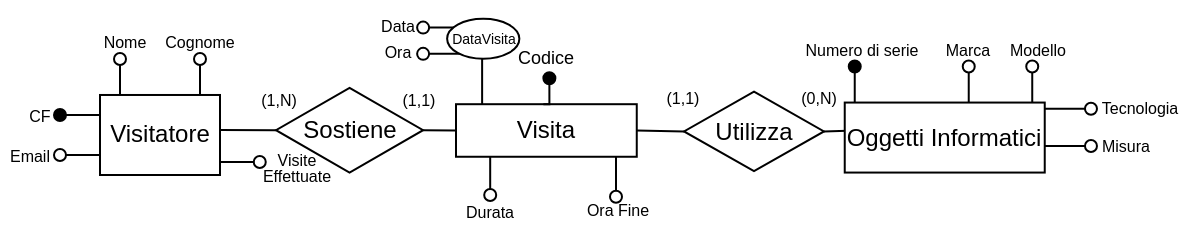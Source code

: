 <mxfile version="24.2.5" type="device">
  <diagram id="FHB5dsRd4-pudnj3Haca" name="Pagina-1">
    <mxGraphModel dx="808" dy="478" grid="1" gridSize="10" guides="1" tooltips="1" connect="1" arrows="1" fold="1" page="1" pageScale="1" pageWidth="827" pageHeight="1169" math="0" shadow="0">
      <root>
        <mxCell id="0" />
        <mxCell id="1" parent="0" />
        <mxCell id="VbYMu8-JS8Zulu8OEEEb-21" value="&lt;font style=&quot;font-size: 8px;&quot;&gt;Ora&lt;/font&gt;" style="text;html=1;align=center;verticalAlign=middle;whiteSpace=wrap;rounded=1;strokeColor=none;glass=0;" vertex="1" parent="1">
          <mxGeometry x="315.56" y="282" width="50" height="15" as="geometry" />
        </mxCell>
        <mxCell id="VbYMu8-JS8Zulu8OEEEb-22" value="&lt;font style=&quot;font-size: 8px;&quot;&gt;Ora Fine&lt;/font&gt;" style="text;html=1;align=center;verticalAlign=middle;whiteSpace=wrap;rounded=1;strokeColor=none;glass=0;" vertex="1" parent="1">
          <mxGeometry x="430" y="359.75" width="42" height="19" as="geometry" />
        </mxCell>
        <mxCell id="VbYMu8-JS8Zulu8OEEEb-23" value="&lt;font style=&quot;font-size: 8px;&quot;&gt;Data&lt;/font&gt;" style="text;html=1;align=center;verticalAlign=middle;whiteSpace=wrap;rounded=1;strokeColor=none;glass=0;" vertex="1" parent="1">
          <mxGeometry x="315.56" y="269.44" width="50" height="15" as="geometry" />
        </mxCell>
        <mxCell id="VbYMu8-JS8Zulu8OEEEb-31" style="edgeStyle=orthogonalEdgeStyle;rounded=0;orthogonalLoop=1;jettySize=auto;html=1;exitX=0;exitY=0;exitDx=0;exitDy=0;endArrow=oval;endFill=0;" edge="1" parent="1">
          <mxGeometry relative="1" as="geometry">
            <mxPoint x="353.56" y="278.8" as="targetPoint" />
            <mxPoint x="372.94" y="278.8" as="sourcePoint" />
            <Array as="points" />
          </mxGeometry>
        </mxCell>
        <mxCell id="VbYMu8-JS8Zulu8OEEEb-32" style="edgeStyle=orthogonalEdgeStyle;rounded=0;orthogonalLoop=1;jettySize=auto;html=1;endArrow=oval;endFill=0;" edge="1" parent="1">
          <mxGeometry relative="1" as="geometry">
            <mxPoint x="353.56" y="291.92" as="targetPoint" />
            <mxPoint x="373.56" y="291.92" as="sourcePoint" />
            <Array as="points" />
          </mxGeometry>
        </mxCell>
        <mxCell id="VbYMu8-JS8Zulu8OEEEb-33" value="" style="endArrow=none;html=1;rounded=0;entryX=0.551;entryY=1.003;entryDx=0;entryDy=0;entryPerimeter=0;" edge="1" parent="1">
          <mxGeometry width="50" height="50" relative="1" as="geometry">
            <mxPoint x="383.06" y="317.54" as="sourcePoint" />
            <mxPoint x="383.06" y="294.48" as="targetPoint" />
          </mxGeometry>
        </mxCell>
        <mxCell id="VbYMu8-JS8Zulu8OEEEb-34" value="&lt;p style=&quot;line-height: 110%;&quot;&gt;&lt;font style=&quot;font-size: 7px;&quot;&gt;DataVisita&lt;/font&gt;&lt;/p&gt;" style="ellipse;whiteSpace=wrap;html=1;" vertex="1" parent="1">
          <mxGeometry x="365.56" y="274.42" width="36.12" height="20" as="geometry" />
        </mxCell>
        <mxCell id="VbYMu8-JS8Zulu8OEEEb-35" style="edgeStyle=orthogonalEdgeStyle;rounded=0;orthogonalLoop=1;jettySize=auto;html=1;exitX=1;exitY=0.5;exitDx=0;exitDy=0;endArrow=oval;endFill=0;" edge="1" parent="1">
          <mxGeometry relative="1" as="geometry">
            <mxPoint x="450.12" y="363.37" as="targetPoint" />
            <mxPoint x="450.0" y="343.385" as="sourcePoint" />
            <Array as="points">
              <mxPoint x="450.12" y="363.37" />
            </Array>
          </mxGeometry>
        </mxCell>
        <mxCell id="VbYMu8-JS8Zulu8OEEEb-36" value="&lt;font style=&quot;font-size: 8px;&quot;&gt;Durata&lt;/font&gt;" style="text;html=1;align=center;verticalAlign=middle;whiteSpace=wrap;rounded=1;strokeColor=none;glass=0;" vertex="1" parent="1">
          <mxGeometry x="362.31" y="361.75" width="50" height="17" as="geometry" />
        </mxCell>
        <mxCell id="VbYMu8-JS8Zulu8OEEEb-37" style="edgeStyle=orthogonalEdgeStyle;rounded=0;orthogonalLoop=1;jettySize=auto;html=1;exitX=1;exitY=0.5;exitDx=0;exitDy=0;endArrow=oval;endFill=0;" edge="1" parent="1">
          <mxGeometry relative="1" as="geometry">
            <mxPoint x="387.52" y="362.46" as="targetPoint" />
            <mxPoint x="387.11" y="342.04" as="sourcePoint" />
            <Array as="points">
              <mxPoint x="387.11" y="362.04" />
            </Array>
          </mxGeometry>
        </mxCell>
        <mxCell id="VbYMu8-JS8Zulu8OEEEb-38" value="&lt;span style=&quot;font-size: 8px;&quot;&gt;(1,N)&lt;/span&gt;" style="text;html=1;align=center;verticalAlign=middle;whiteSpace=wrap;rounded=1;strokeColor=none;glass=0;" vertex="1" parent="1">
          <mxGeometry x="270.0" y="310.79" width="22.5" height="6.75" as="geometry" />
        </mxCell>
        <mxCell id="VbYMu8-JS8Zulu8OEEEb-39" value="&lt;font style=&quot;font-size: 8px;&quot;&gt;(0,N)&lt;/font&gt;" style="text;html=1;align=center;verticalAlign=middle;whiteSpace=wrap;rounded=1;strokeColor=none;glass=0;" vertex="1" parent="1">
          <mxGeometry x="540" y="309.87" width="22.5" height="6.75" as="geometry" />
        </mxCell>
        <mxCell id="VbYMu8-JS8Zulu8OEEEb-40" value="" style="endArrow=none;html=1;rounded=0;exitX=0;exitY=0.5;exitDx=0;exitDy=0;entryX=1.001;entryY=0.437;entryDx=0;entryDy=0;entryPerimeter=0;" edge="1" parent="1" source="VbYMu8-JS8Zulu8OEEEb-41" target="VbYMu8-JS8Zulu8OEEEb-52">
          <mxGeometry width="50" height="50" relative="1" as="geometry">
            <mxPoint x="530.19" y="330.1" as="sourcePoint" />
            <mxPoint x="262" y="330.6" as="targetPoint" />
          </mxGeometry>
        </mxCell>
        <mxCell id="VbYMu8-JS8Zulu8OEEEb-41" value="Sostiene" style="shape=rhombus;perimeter=rhombusPerimeter;whiteSpace=wrap;html=1;align=center;" vertex="1" parent="1">
          <mxGeometry x="280" y="308.92" width="73.56" height="42.36" as="geometry" />
        </mxCell>
        <mxCell id="VbYMu8-JS8Zulu8OEEEb-42" value="" style="endArrow=none;html=1;rounded=0;entryX=1;entryY=0.5;entryDx=0;entryDy=0;exitX=0;exitY=0.5;exitDx=0;exitDy=0;" edge="1" parent="1" source="VbYMu8-JS8Zulu8OEEEb-44" target="VbYMu8-JS8Zulu8OEEEb-41">
          <mxGeometry width="50" height="50" relative="1" as="geometry">
            <mxPoint x="530.19" y="330.1" as="sourcePoint" />
            <mxPoint x="262" y="330.1" as="targetPoint" />
          </mxGeometry>
        </mxCell>
        <mxCell id="VbYMu8-JS8Zulu8OEEEb-43" value="" style="endArrow=none;html=1;rounded=0;entryX=1;entryY=0.5;entryDx=0;entryDy=0;exitX=0;exitY=0.5;exitDx=0;exitDy=0;" edge="1" parent="1" source="VbYMu8-JS8Zulu8OEEEb-46" target="VbYMu8-JS8Zulu8OEEEb-44">
          <mxGeometry width="50" height="50" relative="1" as="geometry">
            <mxPoint x="530.19" y="330.1" as="sourcePoint" />
            <mxPoint x="346" y="329.84" as="targetPoint" />
          </mxGeometry>
        </mxCell>
        <mxCell id="VbYMu8-JS8Zulu8OEEEb-44" value="Visita" style="whiteSpace=wrap;html=1;align=center;" vertex="1" parent="1">
          <mxGeometry x="370" y="317.1" width="90.38" height="26.28" as="geometry" />
        </mxCell>
        <mxCell id="VbYMu8-JS8Zulu8OEEEb-45" value="" style="endArrow=none;html=1;rounded=0;entryX=1;entryY=0.5;entryDx=0;entryDy=0;exitX=0;exitY=0.5;exitDx=0;exitDy=0;" edge="1" parent="1" target="VbYMu8-JS8Zulu8OEEEb-46">
          <mxGeometry width="50" height="50" relative="1" as="geometry">
            <mxPoint x="569.62" y="330.235" as="sourcePoint" />
            <mxPoint x="450" y="329.84" as="targetPoint" />
          </mxGeometry>
        </mxCell>
        <mxCell id="VbYMu8-JS8Zulu8OEEEb-46" value="Utilizza" style="shape=rhombus;perimeter=rhombusPerimeter;whiteSpace=wrap;html=1;align=center;" vertex="1" parent="1">
          <mxGeometry x="484" y="310.79" width="70" height="39.81" as="geometry" />
        </mxCell>
        <mxCell id="VbYMu8-JS8Zulu8OEEEb-47" value="&lt;span style=&quot;font-size: 8px;&quot;&gt;(1,1)&lt;/span&gt;" style="text;html=1;align=center;verticalAlign=middle;whiteSpace=wrap;rounded=1;strokeColor=none;glass=0;" vertex="1" parent="1">
          <mxGeometry x="340.0" y="310.79" width="22.5" height="6.75" as="geometry" />
        </mxCell>
        <mxCell id="VbYMu8-JS8Zulu8OEEEb-48" value="&lt;span style=&quot;font-size: 8px;&quot;&gt;(1,1)&lt;/span&gt;" style="text;html=1;align=center;verticalAlign=middle;whiteSpace=wrap;rounded=1;strokeColor=none;glass=0;" vertex="1" parent="1">
          <mxGeometry x="472.0" y="309.87" width="22.5" height="6.75" as="geometry" />
        </mxCell>
        <mxCell id="VbYMu8-JS8Zulu8OEEEb-49" style="edgeStyle=orthogonalEdgeStyle;rounded=0;orthogonalLoop=1;jettySize=auto;html=1;exitX=0.25;exitY=0;exitDx=0;exitDy=0;entryX=0.842;entryY=1.009;entryDx=0;entryDy=0;entryPerimeter=0;endArrow=oval;endFill=1;" edge="1" parent="1">
          <mxGeometry relative="1" as="geometry">
            <mxPoint x="413.69" y="317.1" as="sourcePoint" />
            <mxPoint x="416.69" y="304.1" as="targetPoint" />
          </mxGeometry>
        </mxCell>
        <mxCell id="VbYMu8-JS8Zulu8OEEEb-50" value="&lt;font style=&quot;font-size: 9px;&quot;&gt;Codice&lt;/font&gt;" style="text;html=1;align=center;verticalAlign=middle;whiteSpace=wrap;rounded=0;" vertex="1" parent="1">
          <mxGeometry x="395.19" y="284.441" width="40" height="17.314" as="geometry" />
        </mxCell>
        <mxCell id="VbYMu8-JS8Zulu8OEEEb-51" style="edgeStyle=orthogonalEdgeStyle;rounded=0;orthogonalLoop=1;jettySize=auto;html=1;exitX=0;exitY=0.5;exitDx=0;exitDy=0;endArrow=oval;endFill=0;" edge="1" parent="1">
          <mxGeometry relative="1" as="geometry">
            <mxPoint x="172" y="342.49" as="targetPoint" />
            <mxPoint x="192" y="339.605" as="sourcePoint" />
            <Array as="points">
              <mxPoint x="192" y="342.49" />
            </Array>
          </mxGeometry>
        </mxCell>
        <mxCell id="VbYMu8-JS8Zulu8OEEEb-52" value="Visitatore" style="whiteSpace=wrap;html=1;align=center;" vertex="1" parent="1">
          <mxGeometry x="192" y="312.49" width="60" height="40.01" as="geometry" />
        </mxCell>
        <mxCell id="VbYMu8-JS8Zulu8OEEEb-53" value="&lt;font style=&quot;font-size: 8px;&quot;&gt;Nome&lt;/font&gt;" style="text;html=1;align=center;verticalAlign=middle;whiteSpace=wrap;rounded=0;" vertex="1" parent="1">
          <mxGeometry x="192" y="280" width="25" height="10" as="geometry" />
        </mxCell>
        <mxCell id="VbYMu8-JS8Zulu8OEEEb-54" value="&lt;font style=&quot;font-size: 8px;&quot;&gt;Cognome&lt;/font&gt;" style="text;html=1;align=center;verticalAlign=middle;whiteSpace=wrap;rounded=0;" vertex="1" parent="1">
          <mxGeometry x="212" y="270" width="60" height="30" as="geometry" />
        </mxCell>
        <mxCell id="VbYMu8-JS8Zulu8OEEEb-57" style="edgeStyle=orthogonalEdgeStyle;rounded=0;orthogonalLoop=1;jettySize=auto;html=1;exitX=0.5;exitY=1;exitDx=0;exitDy=0;" edge="1" parent="1">
          <mxGeometry relative="1" as="geometry">
            <mxPoint x="683.99" y="294.5" as="sourcePoint" />
            <mxPoint x="683.99" y="294.5" as="targetPoint" />
          </mxGeometry>
        </mxCell>
        <mxCell id="VbYMu8-JS8Zulu8OEEEb-58" value="&lt;font style=&quot;font-size: 8px;&quot;&gt;CF&lt;/font&gt;" style="text;html=1;align=center;verticalAlign=middle;whiteSpace=wrap;rounded=0;" vertex="1" parent="1">
          <mxGeometry x="152" y="316.87" width="20" height="10" as="geometry" />
        </mxCell>
        <mxCell id="VbYMu8-JS8Zulu8OEEEb-59" style="edgeStyle=orthogonalEdgeStyle;rounded=0;orthogonalLoop=1;jettySize=auto;html=1;exitX=0;exitY=0;exitDx=0;exitDy=0;endArrow=oval;endFill=0;" edge="1" parent="1">
          <mxGeometry relative="1" as="geometry">
            <mxPoint x="202" y="294.49" as="targetPoint" />
            <mxPoint x="202" y="312.49" as="sourcePoint" />
            <Array as="points" />
          </mxGeometry>
        </mxCell>
        <mxCell id="VbYMu8-JS8Zulu8OEEEb-60" style="edgeStyle=orthogonalEdgeStyle;rounded=0;orthogonalLoop=1;jettySize=auto;html=1;exitX=0;exitY=0;exitDx=0;exitDy=0;endArrow=oval;endFill=0;" edge="1" parent="1">
          <mxGeometry relative="1" as="geometry">
            <mxPoint x="242" y="294.49" as="targetPoint" />
            <mxPoint x="242" y="312.49" as="sourcePoint" />
            <Array as="points" />
          </mxGeometry>
        </mxCell>
        <mxCell id="VbYMu8-JS8Zulu8OEEEb-61" value="&lt;font style=&quot;font-size: 8px;&quot;&gt;Email&lt;/font&gt;" style="text;html=1;align=center;verticalAlign=middle;whiteSpace=wrap;rounded=0;" vertex="1" parent="1">
          <mxGeometry x="142" y="338.49" width="30" height="7" as="geometry" />
        </mxCell>
        <mxCell id="VbYMu8-JS8Zulu8OEEEb-62" style="edgeStyle=orthogonalEdgeStyle;rounded=0;orthogonalLoop=1;jettySize=auto;html=1;exitX=0;exitY=0.25;exitDx=0;exitDy=0;endArrow=oval;endFill=1;" edge="1" parent="1" source="VbYMu8-JS8Zulu8OEEEb-52">
          <mxGeometry relative="1" as="geometry">
            <mxPoint x="172" y="322.49" as="targetPoint" />
            <mxPoint x="127" y="301.25" as="sourcePoint" />
            <Array as="points" />
          </mxGeometry>
        </mxCell>
        <mxCell id="VbYMu8-JS8Zulu8OEEEb-63" style="edgeStyle=orthogonalEdgeStyle;rounded=0;orthogonalLoop=1;jettySize=auto;html=1;exitX=1;exitY=0.5;exitDx=0;exitDy=0;endArrow=oval;endFill=0;" edge="1" parent="1">
          <mxGeometry relative="1" as="geometry">
            <mxPoint x="271.88" y="345.99" as="targetPoint" />
            <mxPoint x="252" y="345.99" as="sourcePoint" />
            <Array as="points">
              <mxPoint x="266.88" y="345.99" />
            </Array>
          </mxGeometry>
        </mxCell>
        <mxCell id="VbYMu8-JS8Zulu8OEEEb-64" value="&lt;font style=&quot;font-size: 8px;&quot;&gt;Visite&lt;/font&gt;&lt;div style=&quot;line-height: 30%;&quot;&gt;&lt;font style=&quot;font-size: 8px;&quot;&gt;E&lt;/font&gt;&lt;span style=&quot;font-size: 8px; background-color: initial;&quot;&gt;ffettuate&lt;/span&gt;&lt;/div&gt;" style="text;html=1;align=center;verticalAlign=middle;whiteSpace=wrap;rounded=1;strokeColor=none;" vertex="1" parent="1">
          <mxGeometry x="272" y="335.49" width="37" height="21" as="geometry" />
        </mxCell>
        <mxCell id="VbYMu8-JS8Zulu8OEEEb-8" style="edgeStyle=orthogonalEdgeStyle;rounded=0;orthogonalLoop=1;jettySize=auto;html=1;exitX=0.5;exitY=1;exitDx=0;exitDy=0;" edge="1" parent="1">
          <mxGeometry relative="1" as="geometry">
            <mxPoint x="701.99" y="293.59" as="sourcePoint" />
            <mxPoint x="701.99" y="293.59" as="targetPoint" />
          </mxGeometry>
        </mxCell>
        <mxCell id="VbYMu8-JS8Zulu8OEEEb-16" value="Oggetti Informatici" style="whiteSpace=wrap;html=1;align=center;" vertex="1" parent="1">
          <mxGeometry x="564.37" y="316.28" width="100" height="35" as="geometry" />
        </mxCell>
        <mxCell id="VbYMu8-JS8Zulu8OEEEb-18" value="&lt;font style=&quot;font-size: 8px;&quot;&gt;Misura&lt;/font&gt;" style="text;html=1;align=center;verticalAlign=middle;whiteSpace=wrap;rounded=1;strokeColor=none;" vertex="1" parent="1">
          <mxGeometry x="680.49" y="326.03" width="50" height="21" as="geometry" />
        </mxCell>
        <mxCell id="VbYMu8-JS8Zulu8OEEEb-19" value="&lt;font style=&quot;font-size: 8px;&quot;&gt;Modello&lt;/font&gt;" style="text;html=1;align=center;verticalAlign=middle;whiteSpace=wrap;rounded=1;strokeColor=none;" vertex="1" parent="1">
          <mxGeometry x="640.62" y="278.79" width="40" height="20" as="geometry" />
        </mxCell>
        <mxCell id="VbYMu8-JS8Zulu8OEEEb-20" value="&lt;font style=&quot;font-size: 8px;&quot;&gt;Marca&lt;/font&gt;" style="text;html=1;align=center;verticalAlign=middle;whiteSpace=wrap;rounded=1;strokeColor=none;glass=0;" vertex="1" parent="1">
          <mxGeometry x="601.25" y="281.29" width="50" height="15" as="geometry" />
        </mxCell>
        <mxCell id="VbYMu8-JS8Zulu8OEEEb-24" style="edgeStyle=orthogonalEdgeStyle;rounded=0;orthogonalLoop=1;jettySize=auto;html=1;exitX=0;exitY=0;exitDx=0;exitDy=0;endArrow=oval;endFill=1;" edge="1" parent="1">
          <mxGeometry relative="1" as="geometry">
            <mxPoint x="569.37" y="298.28" as="targetPoint" />
            <mxPoint x="569.37" y="316.28" as="sourcePoint" />
            <Array as="points" />
          </mxGeometry>
        </mxCell>
        <mxCell id="VbYMu8-JS8Zulu8OEEEb-25" value="&lt;font style=&quot;font-size: 8px;&quot;&gt;Numero di serie&lt;/font&gt;" style="text;html=1;align=center;verticalAlign=middle;whiteSpace=wrap;rounded=1;strokeColor=none;glass=0;" vertex="1" parent="1">
          <mxGeometry x="540" y="285.04" width="65.62" height="7.5" as="geometry" />
        </mxCell>
        <mxCell id="VbYMu8-JS8Zulu8OEEEb-26" style="edgeStyle=orthogonalEdgeStyle;rounded=0;orthogonalLoop=1;jettySize=auto;html=1;exitX=0;exitY=0;exitDx=0;exitDy=0;endArrow=oval;endFill=0;" edge="1" parent="1">
          <mxGeometry relative="1" as="geometry">
            <mxPoint x="626.37" y="298.28" as="targetPoint" />
            <mxPoint x="626.37" y="316.28" as="sourcePoint" />
            <Array as="points" />
          </mxGeometry>
        </mxCell>
        <mxCell id="VbYMu8-JS8Zulu8OEEEb-27" style="edgeStyle=orthogonalEdgeStyle;rounded=0;orthogonalLoop=1;jettySize=auto;html=1;exitX=0;exitY=0;exitDx=0;exitDy=0;endArrow=oval;endFill=0;" edge="1" parent="1">
          <mxGeometry relative="1" as="geometry">
            <mxPoint x="658.12" y="298.28" as="targetPoint" />
            <mxPoint x="658.12" y="316.28" as="sourcePoint" />
            <Array as="points" />
          </mxGeometry>
        </mxCell>
        <mxCell id="VbYMu8-JS8Zulu8OEEEb-28" style="edgeStyle=orthogonalEdgeStyle;rounded=0;orthogonalLoop=1;jettySize=auto;html=1;exitX=1;exitY=0.5;exitDx=0;exitDy=0;endArrow=oval;endFill=0;" edge="1" parent="1">
          <mxGeometry relative="1" as="geometry">
            <mxPoint x="664.37" y="338.03" as="sourcePoint" />
            <mxPoint x="687.49" y="338.03" as="targetPoint" />
          </mxGeometry>
        </mxCell>
        <mxCell id="VbYMu8-JS8Zulu8OEEEb-29" style="edgeStyle=orthogonalEdgeStyle;rounded=0;orthogonalLoop=1;jettySize=auto;html=1;exitX=1;exitY=0.5;exitDx=0;exitDy=0;endArrow=oval;endFill=0;" edge="1" parent="1">
          <mxGeometry relative="1" as="geometry">
            <mxPoint x="664.37" y="319.41" as="sourcePoint" />
            <mxPoint x="687.49" y="319.41" as="targetPoint" />
          </mxGeometry>
        </mxCell>
        <mxCell id="VbYMu8-JS8Zulu8OEEEb-30" value="&lt;font style=&quot;font-size: 8px;&quot;&gt;Tecnologia&lt;/font&gt;" style="text;html=1;align=center;verticalAlign=middle;whiteSpace=wrap;rounded=1;strokeColor=none;" vertex="1" parent="1">
          <mxGeometry x="689.37" y="308.41" width="46" height="19" as="geometry" />
        </mxCell>
      </root>
    </mxGraphModel>
  </diagram>
</mxfile>

